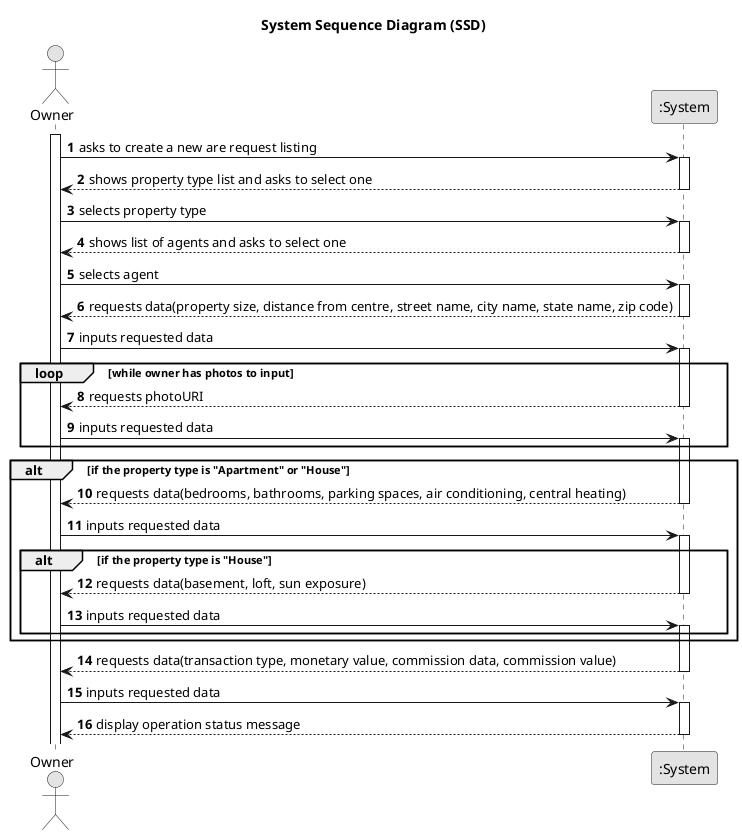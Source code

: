 @startuml
skinparam monochrome true
skinparam packageStyle rectangle
skinparam shadowing false

title System Sequence Diagram (SSD)

autonumber

actor "Owner" as Owner
participant ":System" as System

activate Owner

    Owner -> System : asks to create a new are request listing
    activate System

        System --> Owner : shows property type list and asks to select one
    deactivate System

    Owner -> System : selects property type
    activate System

    System --> Owner : shows list of agents and asks to select one
            deactivate System

            Owner -> System : selects agent
                activate System

        System --> Owner : requests data(property size, distance from centre, street name, city name, state name, zip code)
    deactivate System

    Owner -> System : inputs requested data
        activate System

                loop while owner has photos to input


                            System --> Owner : requests photoURI
                        deactivate System
                Owner -> System : inputs requested data
                activate System
        end


            activate System

alt if the property type is "Apartment" or "House"
                System --> Owner : requests data(bedrooms, bathrooms, parking spaces, air conditioning, central heating)
            deactivate System

       Owner -> System : inputs requested data
           activate System



           alt if the property type is "House"

           System --> Owner : requests data(basement, loft, sun exposure)
                      deactivate System


                  Owner -> System : inputs requested data
                      activate System

           end alt
end alt

               System --> Owner : requests data(transaction type, monetary value, commission data, commission value)
           deactivate System

       Owner -> System : inputs requested data
           activate System


       System --> Owner : display operation status message
    deactivate System

@enduml